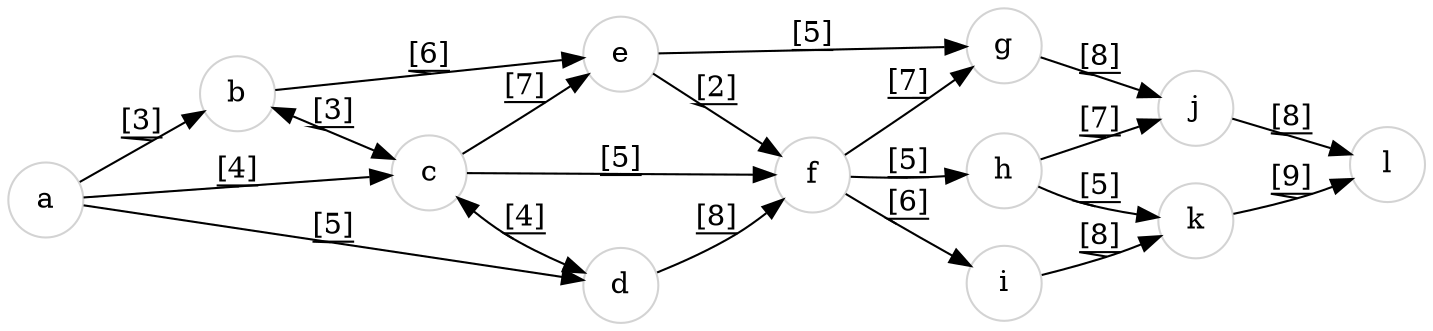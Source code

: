 # MGMT 345 homework / quiz
#
digraph Flow {
rankdir=LR;
node [shape=circle, color=lightgrey, filled=true]

a -> b [label="[3]", decorate=true];
a -> c [label="[4]", decorate=true];
a -> d [label="[5]", decorate=true];

b -> e [label="[6]", decorate=true];
b -> c [label="[3]", decorate=true, dir=both];

c -> d [label="[4]", decorate=true, dir=both];
c -> e [label="[7]", decorate=true];
c -> f [label="[5]", decorate=true];

d -> f [label="[8]", decorate=true];

e -> f [label="[2]", decorate=true];
e -> g [label="[5]", decorate=true];

f -> g [label="[7]", decorate=true];
f -> h [label="[5]", decorate=true];
f -> i [label="[6]", decorate=true];

g -> j [label="[8]", decorate=true];

h -> j [label="[7]", decorate=true];
h -> k [label="[5]", decorate=true];

i -> k [label="[8]", decorate=true];

k -> l [label="[9]", decorate=true];

j -> l [label="[8]", decorate=true];

}